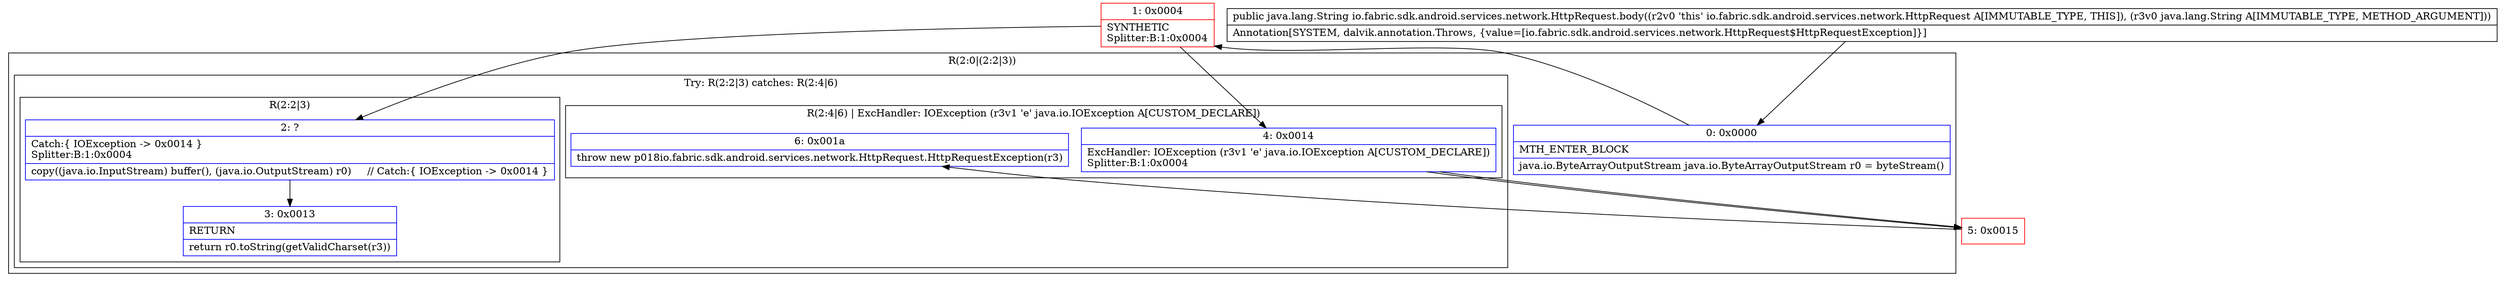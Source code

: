 digraph "CFG forio.fabric.sdk.android.services.network.HttpRequest.body(Ljava\/lang\/String;)Ljava\/lang\/String;" {
subgraph cluster_Region_683446980 {
label = "R(2:0|(2:2|3))";
node [shape=record,color=blue];
Node_0 [shape=record,label="{0\:\ 0x0000|MTH_ENTER_BLOCK\l|java.io.ByteArrayOutputStream java.io.ByteArrayOutputStream r0 = byteStream()\l}"];
subgraph cluster_TryCatchRegion_1824933300 {
label = "Try: R(2:2|3) catches: R(2:4|6)";
node [shape=record,color=blue];
subgraph cluster_Region_1394727244 {
label = "R(2:2|3)";
node [shape=record,color=blue];
Node_2 [shape=record,label="{2\:\ ?|Catch:\{ IOException \-\> 0x0014 \}\lSplitter:B:1:0x0004\l|copy((java.io.InputStream) buffer(), (java.io.OutputStream) r0)     \/\/ Catch:\{ IOException \-\> 0x0014 \}\l}"];
Node_3 [shape=record,label="{3\:\ 0x0013|RETURN\l|return r0.toString(getValidCharset(r3))\l}"];
}
subgraph cluster_Region_2103699154 {
label = "R(2:4|6) | ExcHandler: IOException (r3v1 'e' java.io.IOException A[CUSTOM_DECLARE])\l";
node [shape=record,color=blue];
Node_4 [shape=record,label="{4\:\ 0x0014|ExcHandler: IOException (r3v1 'e' java.io.IOException A[CUSTOM_DECLARE])\lSplitter:B:1:0x0004\l}"];
Node_6 [shape=record,label="{6\:\ 0x001a|throw new p018io.fabric.sdk.android.services.network.HttpRequest.HttpRequestException(r3)\l}"];
}
}
}
subgraph cluster_Region_2103699154 {
label = "R(2:4|6) | ExcHandler: IOException (r3v1 'e' java.io.IOException A[CUSTOM_DECLARE])\l";
node [shape=record,color=blue];
Node_4 [shape=record,label="{4\:\ 0x0014|ExcHandler: IOException (r3v1 'e' java.io.IOException A[CUSTOM_DECLARE])\lSplitter:B:1:0x0004\l}"];
Node_6 [shape=record,label="{6\:\ 0x001a|throw new p018io.fabric.sdk.android.services.network.HttpRequest.HttpRequestException(r3)\l}"];
}
Node_1 [shape=record,color=red,label="{1\:\ 0x0004|SYNTHETIC\lSplitter:B:1:0x0004\l}"];
Node_5 [shape=record,color=red,label="{5\:\ 0x0015}"];
MethodNode[shape=record,label="{public java.lang.String io.fabric.sdk.android.services.network.HttpRequest.body((r2v0 'this' io.fabric.sdk.android.services.network.HttpRequest A[IMMUTABLE_TYPE, THIS]), (r3v0 java.lang.String A[IMMUTABLE_TYPE, METHOD_ARGUMENT]))  | Annotation[SYSTEM, dalvik.annotation.Throws, \{value=[io.fabric.sdk.android.services.network.HttpRequest$HttpRequestException]\}]\l}"];
MethodNode -> Node_0;
Node_0 -> Node_1;
Node_2 -> Node_3;
Node_4 -> Node_5;
Node_4 -> Node_5;
Node_1 -> Node_2;
Node_1 -> Node_4;
Node_5 -> Node_6;
}

